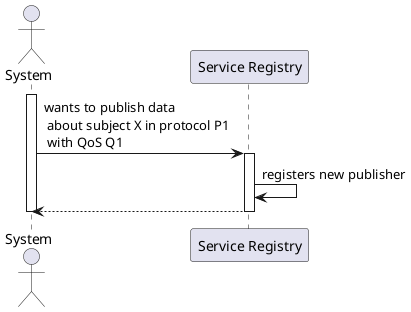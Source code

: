 @startuml

actor System as usr
participant "Service Registry" as sr

activate usr
usr -> sr : wants to publish data \n about subject X in protocol P1 \n with QoS Q1
activate sr
sr -> sr : registers new publisher
sr --> usr
deactivate sr

deactivate usr

@enduml